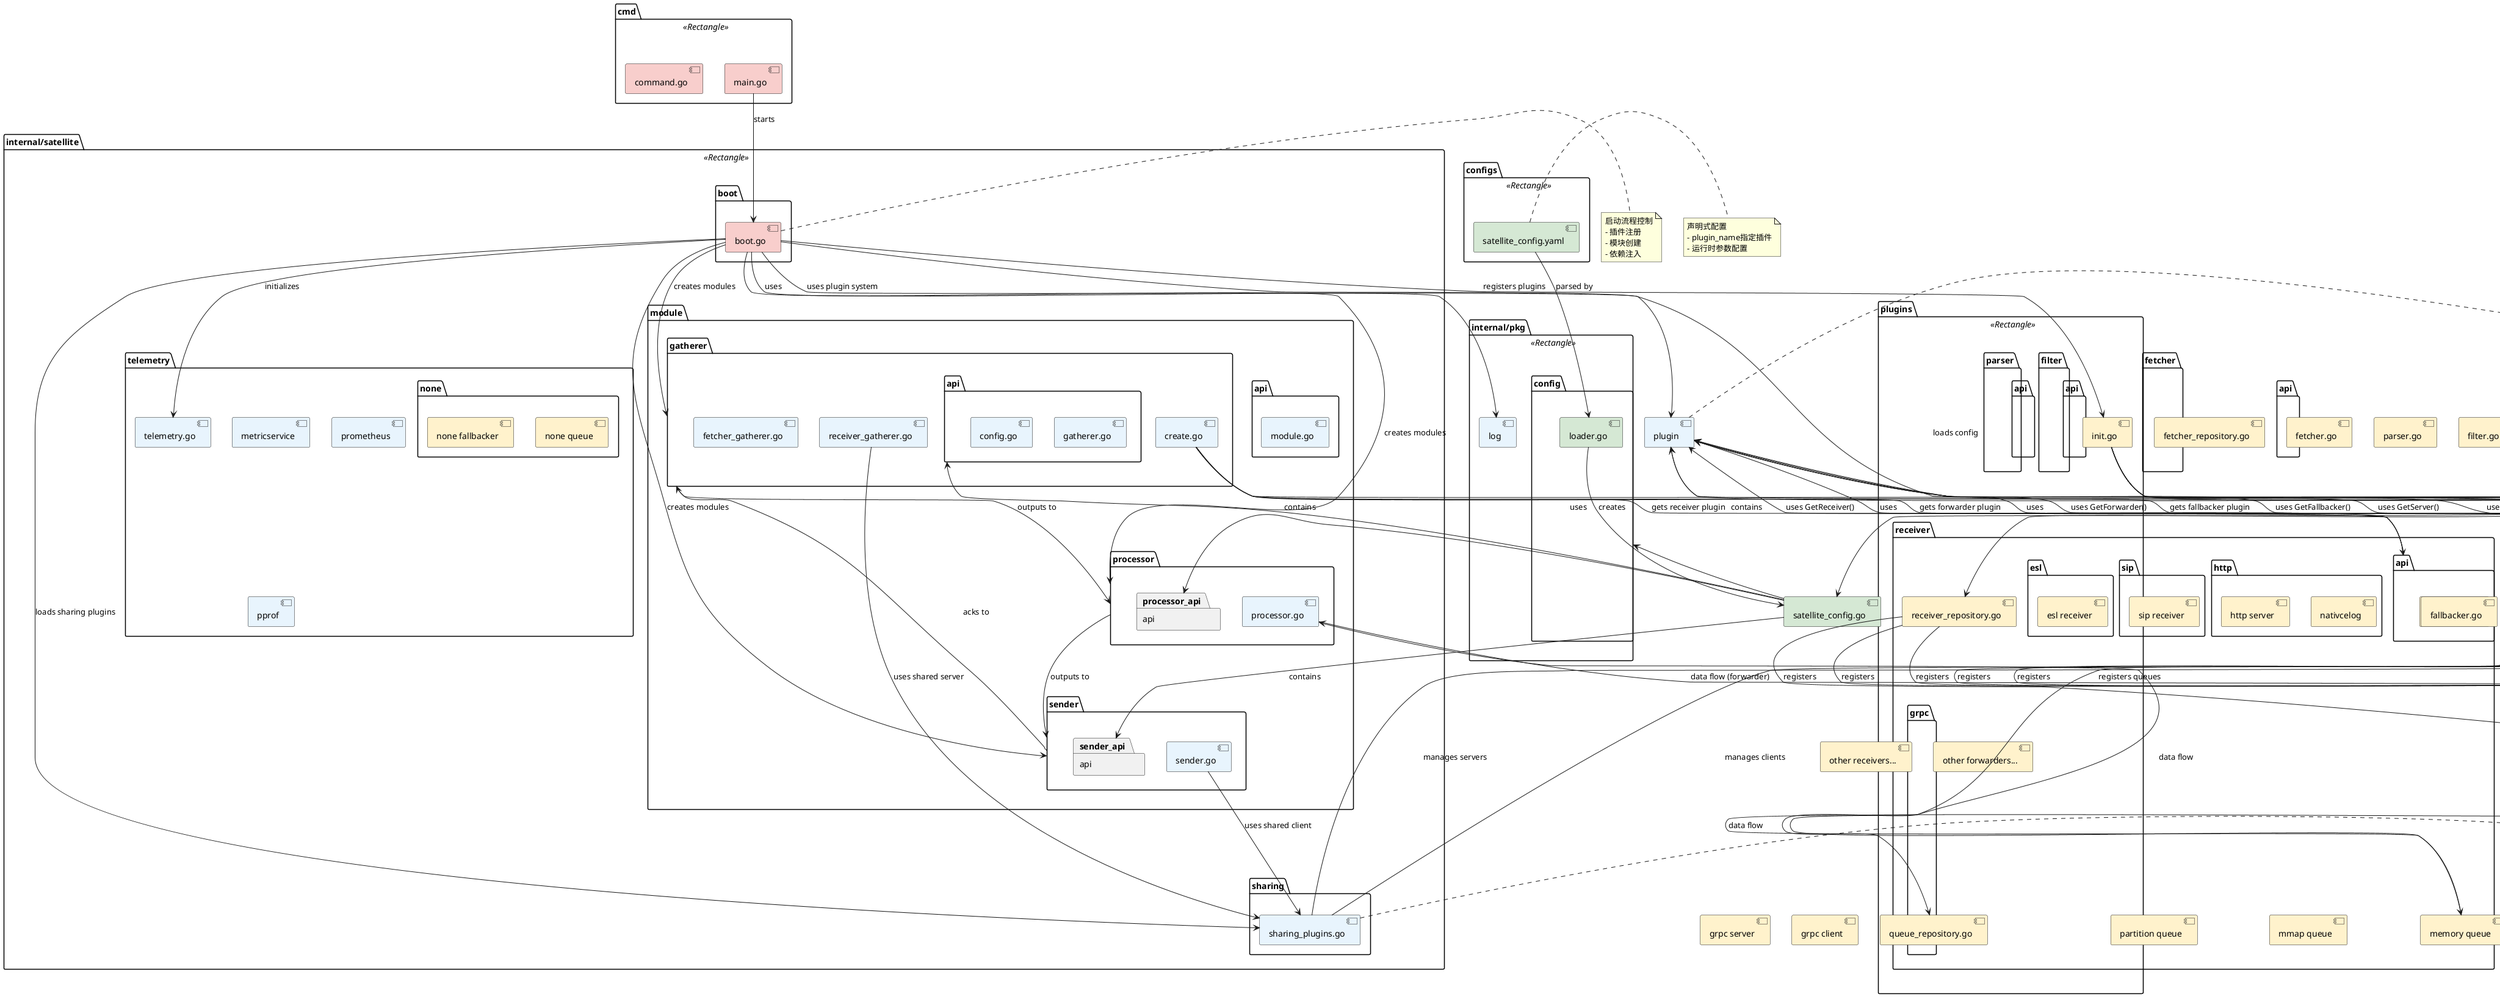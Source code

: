 @startuml SkyWalking Satellite Plugin System Dependencies

!define INTERNAL_COLOR #E8F4FD
!define PLUGIN_COLOR #FFF2CC
!define CONFIG_COLOR #D5E8D4
!define BOOT_COLOR #F8CECC

package "cmd" <<Rectangle>> {
    [main.go] BOOT_COLOR
    [command.go] BOOT_COLOR
}

package "configs" <<Rectangle>> {
    [satellite_config.yaml] CONFIG_COLOR
}

package "internal/pkg" <<Rectangle>> {
    [config] INTERNAL_COLOR
    [log] INTERNAL_COLOR
    [plugin] INTERNAL_COLOR
}

package "internal/satellite" <<Rectangle>> {
    package "boot" {
        [boot.go] BOOT_COLOR
    }
    
    package "config" {
        [satellite_config.go] CONFIG_COLOR
        [loader.go] CONFIG_COLOR
    }
    
    package "sharing" {
        [sharing_plugins.go] INTERNAL_COLOR
    }
    
    package "telemetry" {
        [telemetry.go] INTERNAL_COLOR
        [metricservice] INTERNAL_COLOR
        [prometheus] INTERNAL_COLOR
        [pprof] INTERNAL_COLOR
        [none] INTERNAL_COLOR
    }
    
    package "module" {
        package "api" {
            [module.go] INTERNAL_COLOR
        }
        
        package "gatherer" {
            [create.go] INTERNAL_COLOR
            [receiver_gatherer.go] INTERNAL_COLOR
            [fetcher_gatherer.go] INTERNAL_COLOR
            package "api" as gatherer_api {
                [gatherer.go] INTERNAL_COLOR
                [config.go] INTERNAL_COLOR
            }
        }
        
        package "processor" {
            [create.go] INTERNAL_COLOR
            [processor.go] INTERNAL_COLOR
            package "api" as processor_api {
                [processor.go] INTERNAL_COLOR
                [config.go] INTERNAL_COLOR
            }
        }
        
        package "sender" {
            [create.go] INTERNAL_COLOR
            [sender.go] INTERNAL_COLOR
            package "api" as sender_api {
                [sender.go] INTERNAL_COLOR
                [config.go] INTERNAL_COLOR
            }
        }
    }
}

package "plugins" <<Rectangle>> {
    [init.go] PLUGIN_COLOR
    
    package "receiver" {
        [receiver_repository.go] PLUGIN_COLOR
        package "api" as receiver_api {
            [receiver.go] PLUGIN_COLOR
        }
        package "grpc" {
            [nativelog] PLUGIN_COLOR
            [nativetracing] PLUGIN_COLOR
            [nativemanagement] PLUGIN_COLOR
            [other receivers...] PLUGIN_COLOR
        }
        package "http" {
            [nativcelog] PLUGIN_COLOR
        }
        package "sip" {
            [sip receiver] PLUGIN_COLOR
        }
        package "esl" {
            [esl receiver] PLUGIN_COLOR
        }
    }
    
    package "forwarder" {
        [forwarder_repository.go] PLUGIN_COLOR
        package "api" as forwarder_api {
            [forwarder.go] PLUGIN_COLOR
        }
        package "grpc" {
            [nativelog] PLUGIN_COLOR
            [nativetracing] PLUGIN_COLOR
            [nativemanagement] PLUGIN_COLOR
            [other forwarders...] PLUGIN_COLOR
        }
        package "kafka" {
            [nativelog] PLUGIN_COLOR
        }
    }
    
    package "queue" {
        [queue_repository.go] PLUGIN_COLOR
        package "api" as queue_api {
            [queue.go] PLUGIN_COLOR
        }
        package "memory" {
            [memory queue] PLUGIN_COLOR
        }
        package "mmap" {
            [mmap queue] PLUGIN_COLOR
        }
        package "none" {
            [none queue] PLUGIN_COLOR
        }
        package "partition" {
            [partition queue] PLUGIN_COLOR
        }
    }
    
    package "server" {
        [server_repository.go] PLUGIN_COLOR
        package "api" as server_api {
            [server.go] PLUGIN_COLOR
        }
        package "grpc" {
            [grpc server] PLUGIN_COLOR
        }
        package "http" {
            [http server] PLUGIN_COLOR
        }
        package "local" {
            [local server] PLUGIN_COLOR
        }
    }
    
    package "client" {
        [client_repository.go] PLUGIN_COLOR
        package "api" as client_api {
            [client.go] PLUGIN_COLOR
        }
        package "grpc" {
            [grpc client] PLUGIN_COLOR
        }
        package "kafka" {
            [kafka client] PLUGIN_COLOR
        }
    }
    
    package "filter" {
        package "api" as filter_api {
            [filter.go] PLUGIN_COLOR
        }
    }
    
    package "parser" {
        package "api" as parser_api {
            [parser.go] PLUGIN_COLOR
        }
    }
    
    package "fallbacker" {
        [fallbacker_repository.go] PLUGIN_COLOR
        package "api" as fallbacker_api {
            [fallbacker.go] PLUGIN_COLOR
        }
        package "none" {
            [none fallbacker] PLUGIN_COLOR
        }
        package "timer" {
            [timer fallbacker] PLUGIN_COLOR
        }
    }
    
    package "fetcher" {
        [fetcher_repository.go] PLUGIN_COLOR
        package "api" as fetcher_api {
            [fetcher.go] PLUGIN_COLOR
        }
    }
}

' === 依赖关系 ===

' 启动流程依赖
[main.go] --> [boot.go] : starts
[boot.go] --> [satellite_config.go] : loads config
[boot.go] --> [sharing_plugins.go] : loads sharing plugins
[boot.go] --> [gatherer] : creates modules
[boot.go] --> [sender] : creates modules
[boot.go] --> [processor] : creates modules
[boot.go] --> [telemetry.go] : initializes

' 配置依赖
[satellite_config.yaml] --> [loader.go] : parsed by
[loader.go] --> [satellite_config.go] : creates
[satellite_config.go] --> gatherer_api : contains
[satellite_config.go] --> sender_api : contains
[satellite_config.go] --> processor_api : contains

' 插件注册依赖
[boot.go] --> [init.go] : registers plugins
[init.go] --> [receiver_repository.go] : registers receivers
[init.go] --> [forwarder_repository.go] : registers forwarders
[init.go] --> [queue_repository.go] : registers queues
[init.go] --> [server_repository.go] : registers servers
[init.go] --> [client_repository.go] : registers clients
[init.go] --> [fallbacker_repository.go] : registers fallbackers

' 模块创建依赖
[create.go] --> receiver_api : gets receiver plugin
[create.go] --> queue_api : gets queue plugin
[create.go] --> forwarder_api : gets forwarder plugin
[create.go] --> fallbacker_api : gets fallbacker plugin

' 插件获取依赖
receiver_api --> [plugin] : uses GetReceiver()
forwarder_api --> [plugin] : uses GetForwarder()
queue_api --> [plugin] : uses GetQueue()
server_api --> [plugin] : uses GetServer()
client_api --> [plugin] : uses GetClient()
fallbacker_api --> [plugin] : uses GetFallbacker()

' 共享插件依赖
[sharing_plugins.go] --> server_api : manages servers
[sharing_plugins.go] --> client_api : manages clients
[receiver_gatherer.go] --> [sharing_plugins.go] : uses shared server
[sender.go] --> [sharing_plugins.go] : uses shared client

' 模块间依赖
[gatherer] --> [processor] : outputs to
[processor] --> [sender] : outputs to
[sender] --> [gatherer] : acks to

' 基础设施依赖
[log] <-- [boot.go] : uses
[config] <-- [satellite_config.go] : uses
[plugin] <-- [boot.go] : uses plugin system
[plugin] <-- receiver_api : uses
[plugin] <-- forwarder_api : uses
[plugin] <-- queue_api : uses

' 插件实现依赖
[receiver_repository.go] --> [nativelog] : registers
[receiver_repository.go] --> [nativetracing] : registers
[receiver_repository.go] --> [nativemanagement] : registers
[forwarder_repository.go] --> [nativelog] : registers
[forwarder_repository.go] --> [nativetracing] : registers

' 运行时数据流
[nativelog] --> [memory queue] : data flow
[memory queue] --> [processor.go] : data flow
[processor.go] --> [nativelog] : data flow (forwarder)

note right of [plugin] : 核心插件系统\n- 反射机制\n- 插件注册表\n- 配置注入
note right of [sharing_plugins.go] : 共享插件管理\n- Server插件共享\n- Client插件共享
note right of [boot.go] : 启动流程控制\n- 插件注册\n- 模块创建\n- 依赖注入
note right of [satellite_config.yaml] : 声明式配置\n- plugin_name指定插件\n- 运行时参数配置

@enduml

